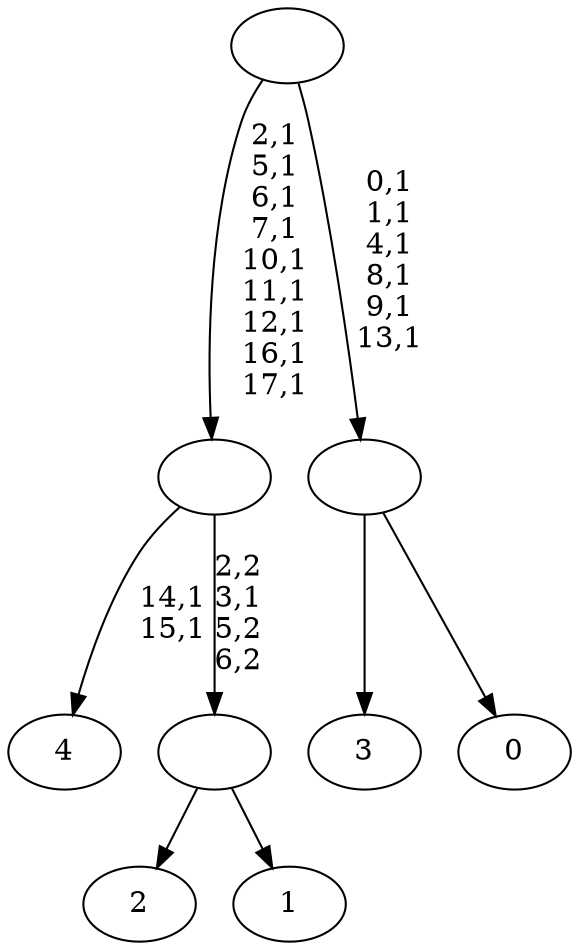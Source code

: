 digraph T {
	23 [label="4"]
	20 [label="3"]
	19 [label="2"]
	18 [label="1"]
	17 [label=""]
	16 [label=""]
	7 [label="0"]
	6 [label=""]
	0 [label=""]
	17 -> 19 [label=""]
	17 -> 18 [label=""]
	16 -> 23 [label="14,1\n15,1"]
	16 -> 17 [label="2,2\n3,1\n5,2\n6,2"]
	6 -> 20 [label=""]
	6 -> 7 [label=""]
	0 -> 6 [label="0,1\n1,1\n4,1\n8,1\n9,1\n13,1"]
	0 -> 16 [label="2,1\n5,1\n6,1\n7,1\n10,1\n11,1\n12,1\n16,1\n17,1"]
}
